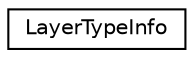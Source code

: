 digraph G
{
  edge [fontname="Helvetica",fontsize="10",labelfontname="Helvetica",labelfontsize="10"];
  node [fontname="Helvetica",fontsize="10",shape=record];
  rankdir=LR;
  Node1 [label="LayerTypeInfo",height=0.2,width=0.4,color="black", fillcolor="white", style="filled",URL="$df/df4/structLayerTypeInfo.html"];
}
